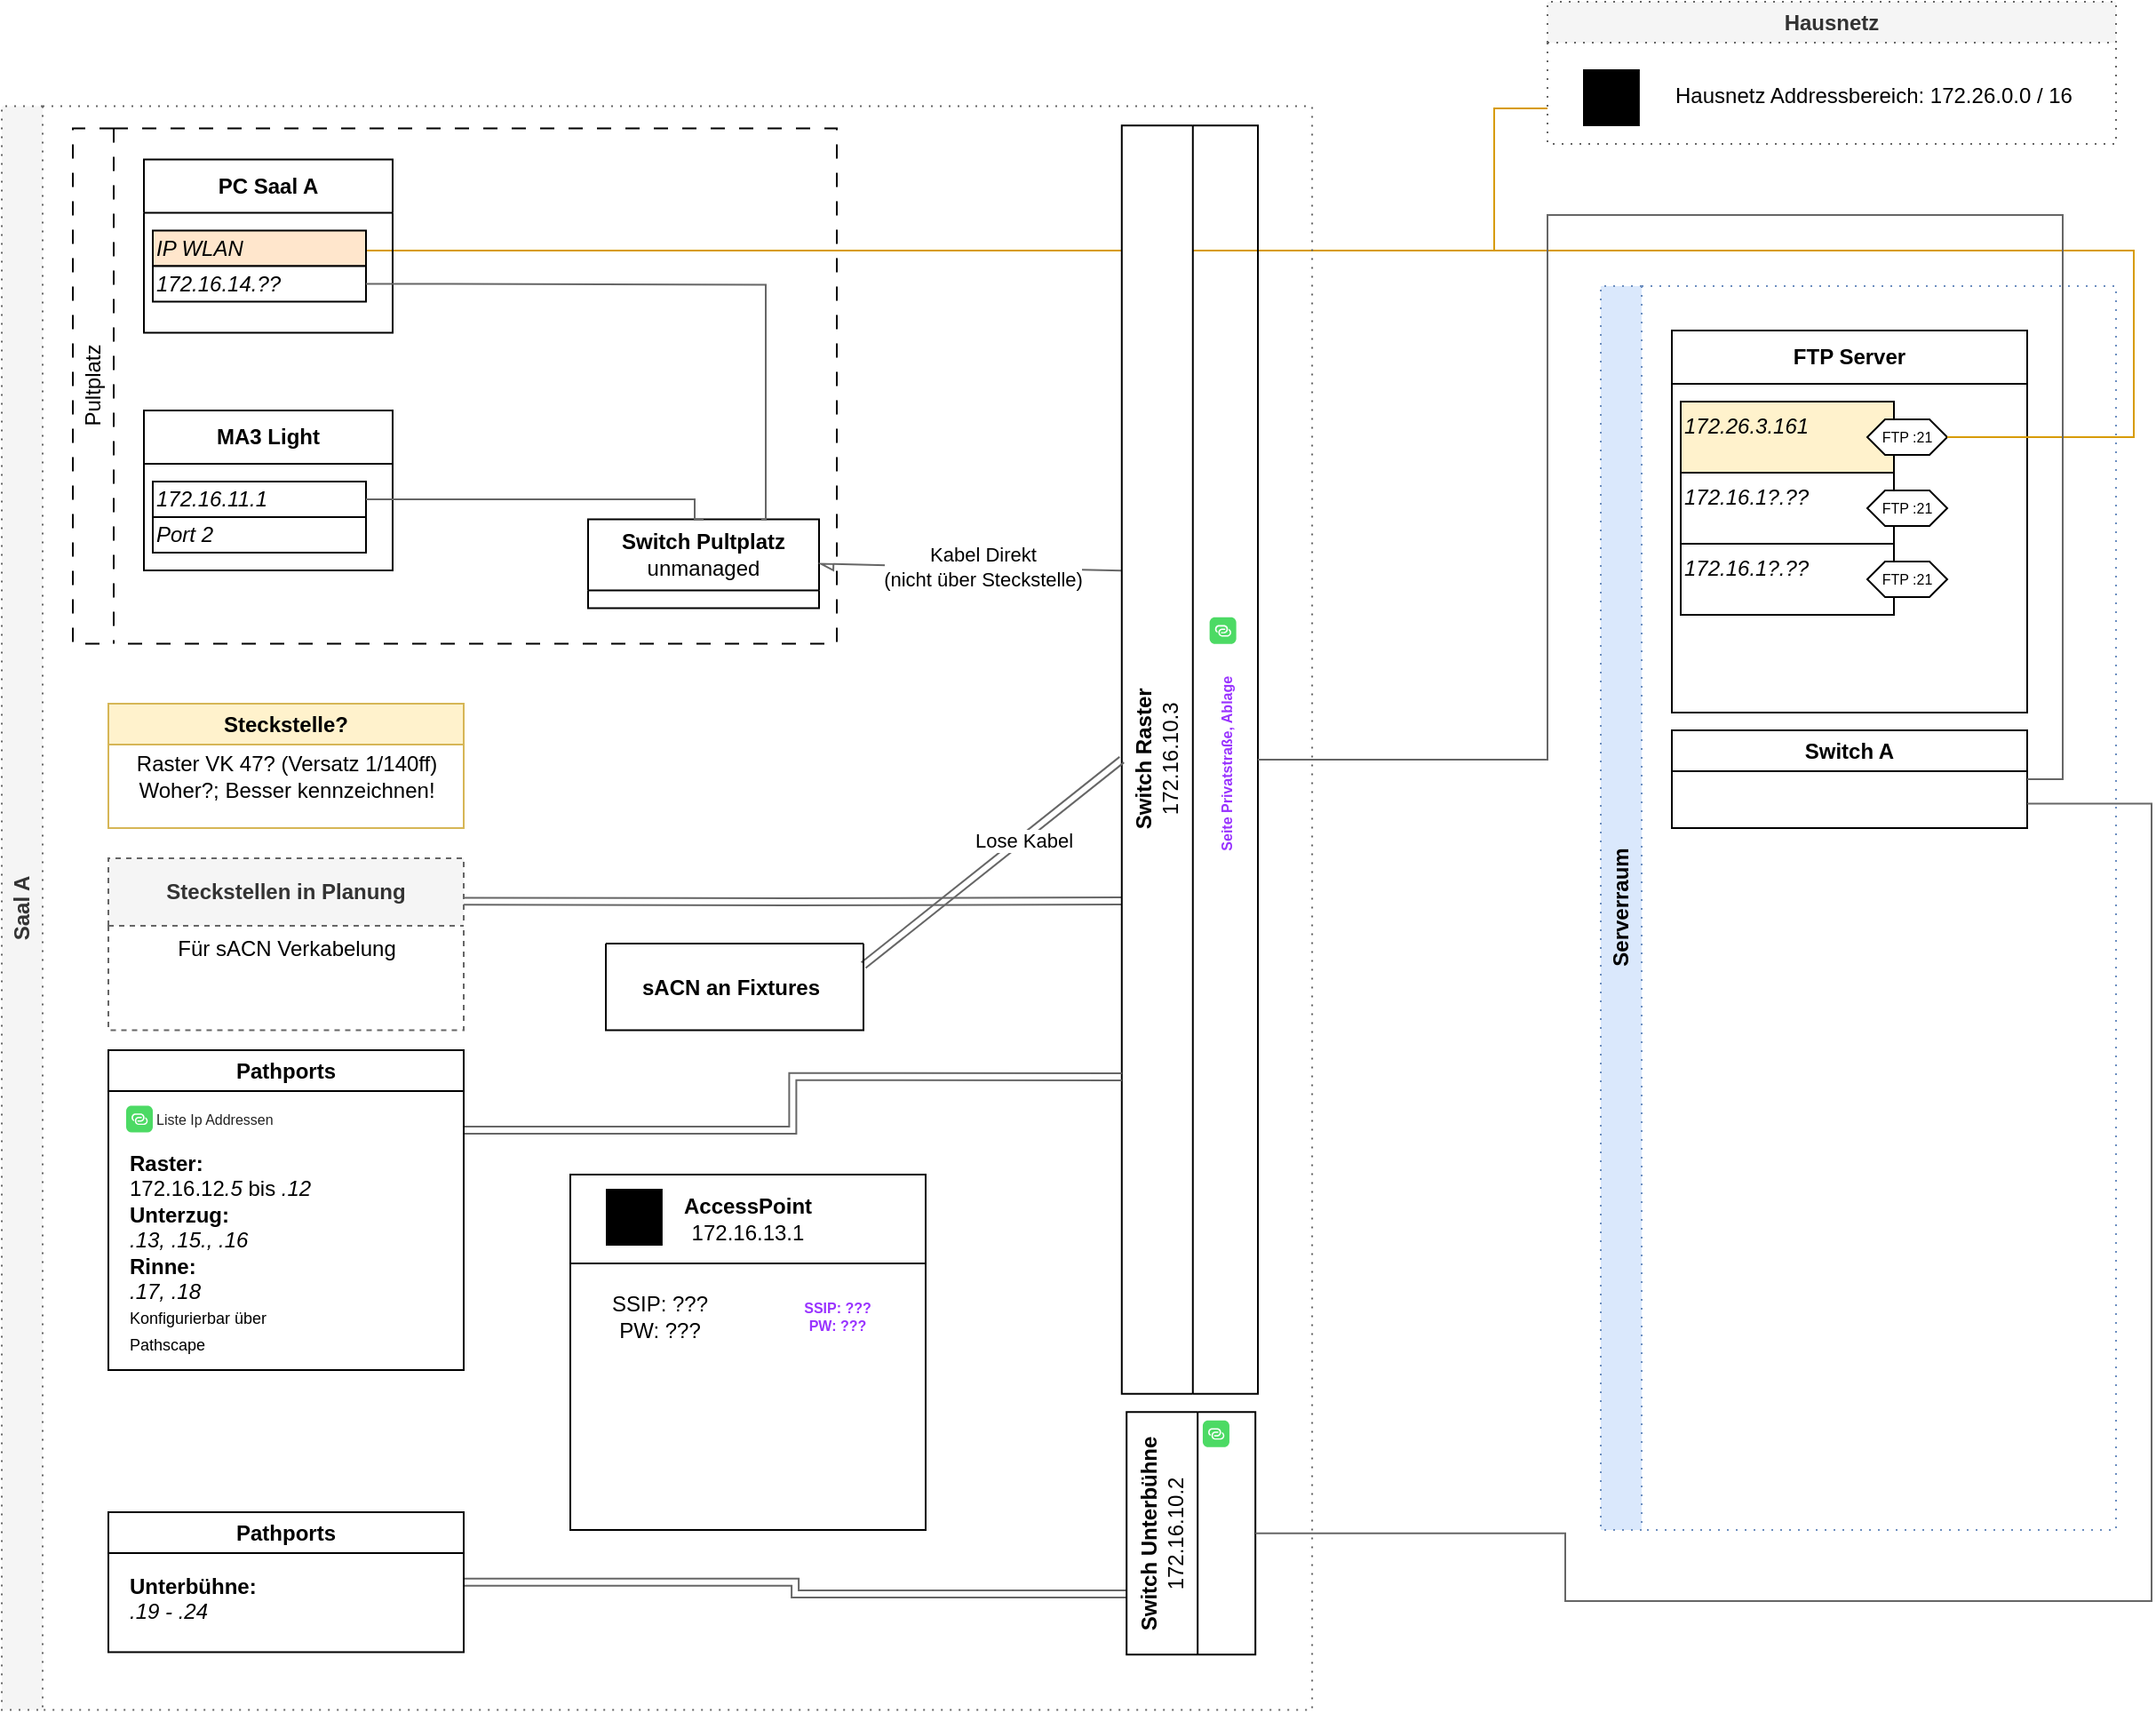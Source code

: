 <mxfile version="26.0.6" pages="2">
  <diagram name="Übersicht" id="d66fe2ae-3e9f-cf2f-6d29-e24063ad5d60">
    <mxGraphModel dx="5036" dy="1028" grid="1" gridSize="10" guides="1" tooltips="1" connect="1" arrows="1" fold="1" page="1" pageScale="1" pageWidth="1100" pageHeight="850" background="none" math="0" shadow="0">
      <root>
        <mxCell id="0" />
        <mxCell id="1" parent="0" />
        <mxCell id="_C5BNkKWTBEPGsjmn6NA-13" value="Hausnetz" style="swimlane;whiteSpace=wrap;html=1;dashed=1;dashPattern=1 4;fillColor=#f5f5f5;fontColor=#333333;strokeColor=#666666;" parent="1" vertex="1">
          <mxGeometry x="-700" y="900" width="320" height="80" as="geometry" />
        </mxCell>
        <mxCell id="_C5BNkKWTBEPGsjmn6NA-14" value="" style="sketch=1;verticalLabelPosition=bottom;sketch=0;aspect=fixed;html=1;verticalAlign=top;strokeColor=none;fillColor=#000000;align=center;outlineConnect=0;pointerEvents=1;shape=mxgraph.citrix2.wifi_router;strokeWidth=1;shadow=0;curveFitting=1;jiggle=2;gradientColor=none;" parent="_C5BNkKWTBEPGsjmn6NA-13" vertex="1">
          <mxGeometry x="20" y="38" width="31.94" height="32" as="geometry" />
        </mxCell>
        <mxCell id="_C5BNkKWTBEPGsjmn6NA-15" value="Hausnetz Addressbereich:&amp;nbsp;172.26.0.0 / 16" style="text;html=1;align=left;verticalAlign=middle;whiteSpace=wrap;rounded=0;" parent="_C5BNkKWTBEPGsjmn6NA-13" vertex="1">
          <mxGeometry x="70" y="38" width="240" height="30" as="geometry" />
        </mxCell>
        <mxCell id="_C5BNkKWTBEPGsjmn6NA-16" style="rounded=0;orthogonalLoop=1;jettySize=auto;html=1;entryX=0;entryY=0.75;entryDx=0;entryDy=0;edgeStyle=orthogonalEdgeStyle;jumpStyle=none;shadow=0;flowAnimation=0;endArrow=none;endFill=0;strokeColor=#d79b00;fillColor=#ffe6cc;" parent="1" source="_C5BNkKWTBEPGsjmn6NA-11" target="_C5BNkKWTBEPGsjmn6NA-13" edge="1">
          <mxGeometry relative="1" as="geometry">
            <Array as="points">
              <mxPoint x="-730" y="1040" />
              <mxPoint x="-730" y="960" />
            </Array>
          </mxGeometry>
        </mxCell>
        <mxCell id="_C5BNkKWTBEPGsjmn6NA-21" value="Serverraum" style="swimlane;horizontal=0;whiteSpace=wrap;html=1;dashed=1;dashPattern=1 4;fillColor=#dae8fc;strokeColor=#6c8ebf;" parent="1" vertex="1">
          <mxGeometry x="-670" y="1060" width="290" height="700" as="geometry" />
        </mxCell>
        <mxCell id="_C5BNkKWTBEPGsjmn6NA-23" value="FTP Server" style="swimlane;whiteSpace=wrap;html=1;startSize=30;" parent="_C5BNkKWTBEPGsjmn6NA-21" vertex="1">
          <mxGeometry x="40" y="25" width="200" height="215" as="geometry" />
        </mxCell>
        <mxCell id="_C5BNkKWTBEPGsjmn6NA-24" value="&lt;i&gt;172.26.3.161&lt;/i&gt;" style="rounded=0;whiteSpace=wrap;html=1;fillColor=#fff2cc;strokeColor=#000000;verticalAlign=top;align=left;" parent="_C5BNkKWTBEPGsjmn6NA-23" vertex="1">
          <mxGeometry x="5" y="40" width="120" height="40" as="geometry" />
        </mxCell>
        <mxCell id="P-Y-znH8DLPPJtFt1mMd-2" value="FTP :21" style="shape=hexagon;perimeter=hexagonPerimeter2;whiteSpace=wrap;html=1;fixedSize=1;size=10.0;fontSize=8;" parent="_C5BNkKWTBEPGsjmn6NA-23" vertex="1">
          <mxGeometry x="110" y="50" width="45" height="20" as="geometry" />
        </mxCell>
        <mxCell id="P-Y-znH8DLPPJtFt1mMd-5" value="&lt;i&gt;172.16.1?.??&lt;/i&gt;" style="rounded=0;whiteSpace=wrap;html=1;verticalAlign=top;align=left;" parent="_C5BNkKWTBEPGsjmn6NA-23" vertex="1">
          <mxGeometry x="5" y="80" width="120" height="40" as="geometry" />
        </mxCell>
        <mxCell id="P-Y-znH8DLPPJtFt1mMd-6" value="FTP :21" style="shape=hexagon;perimeter=hexagonPerimeter2;whiteSpace=wrap;html=1;fixedSize=1;size=10.0;fontSize=8;" parent="_C5BNkKWTBEPGsjmn6NA-23" vertex="1">
          <mxGeometry x="110" y="90" width="45" height="20" as="geometry" />
        </mxCell>
        <mxCell id="P-Y-znH8DLPPJtFt1mMd-8" value="&lt;i&gt;172.16.1?.??&lt;/i&gt;" style="rounded=0;whiteSpace=wrap;html=1;verticalAlign=top;align=left;" parent="_C5BNkKWTBEPGsjmn6NA-23" vertex="1">
          <mxGeometry x="5" y="120" width="120" height="40" as="geometry" />
        </mxCell>
        <mxCell id="P-Y-znH8DLPPJtFt1mMd-9" value="FTP :21" style="shape=hexagon;perimeter=hexagonPerimeter2;whiteSpace=wrap;html=1;fixedSize=1;size=10.0;fontSize=8;" parent="_C5BNkKWTBEPGsjmn6NA-23" vertex="1">
          <mxGeometry x="110" y="130" width="45" height="20" as="geometry" />
        </mxCell>
        <mxCell id="P-Y-znH8DLPPJtFt1mMd-36" value="Switch A" style="swimlane;whiteSpace=wrap;html=1;" parent="_C5BNkKWTBEPGsjmn6NA-21" vertex="1">
          <mxGeometry x="40" y="250" width="200" height="55" as="geometry" />
        </mxCell>
        <mxCell id="_C5BNkKWTBEPGsjmn6NA-22" value="Saal A" style="swimlane;horizontal=0;whiteSpace=wrap;html=1;dashed=1;dashPattern=1 4;fillColor=#f5f5f5;fontColor=#333333;strokeColor=#666666;" parent="1" vertex="1">
          <mxGeometry x="-1570" y="958.75" width="737.55" height="902.5" as="geometry">
            <mxRectangle x="-1330" y="957.5" width="40" height="70" as="alternateBounds" />
          </mxGeometry>
        </mxCell>
        <mxCell id="P-Y-znH8DLPPJtFt1mMd-15" value="&lt;span style=&quot;font-weight: normal;&quot;&gt;Pultplatz&lt;/span&gt;" style="swimlane;horizontal=0;whiteSpace=wrap;html=1;dashed=1;dashPattern=8 8;" parent="_C5BNkKWTBEPGsjmn6NA-22" vertex="1">
          <mxGeometry x="40" y="12.5" width="430" height="290" as="geometry">
            <mxRectangle x="-1290" y="970" width="40" height="80" as="alternateBounds" />
          </mxGeometry>
        </mxCell>
        <mxCell id="_C5BNkKWTBEPGsjmn6NA-10" value="PC Saal A" style="swimlane;whiteSpace=wrap;html=1;startSize=30;" parent="P-Y-znH8DLPPJtFt1mMd-15" vertex="1">
          <mxGeometry x="40" y="17.5" width="140" height="97.5" as="geometry" />
        </mxCell>
        <mxCell id="_C5BNkKWTBEPGsjmn6NA-11" value="&lt;i&gt;IP WLAN&lt;/i&gt;" style="rounded=0;whiteSpace=wrap;html=1;strokeColor=#000000;fillColor=#ffe6cc;align=left;" parent="_C5BNkKWTBEPGsjmn6NA-10" vertex="1">
          <mxGeometry x="5" y="40" width="120" height="20" as="geometry" />
        </mxCell>
        <mxCell id="_C5BNkKWTBEPGsjmn6NA-12" value="&lt;i&gt;172.16.14.??&lt;/i&gt;" style="rounded=0;whiteSpace=wrap;html=1;align=left;" parent="_C5BNkKWTBEPGsjmn6NA-10" vertex="1">
          <mxGeometry x="5" y="60" width="120" height="20" as="geometry" />
        </mxCell>
        <mxCell id="_C5BNkKWTBEPGsjmn6NA-17" value="MA3 Light" style="swimlane;whiteSpace=wrap;html=1;startSize=30;" parent="P-Y-znH8DLPPJtFt1mMd-15" vertex="1">
          <mxGeometry x="40" y="158.75" width="140" height="90" as="geometry" />
        </mxCell>
        <mxCell id="_C5BNkKWTBEPGsjmn6NA-18" value="&lt;i&gt;172.16.11.1&lt;/i&gt;" style="rounded=0;whiteSpace=wrap;html=1;align=left;" parent="_C5BNkKWTBEPGsjmn6NA-17" vertex="1">
          <mxGeometry x="5" y="40" width="120" height="20" as="geometry" />
        </mxCell>
        <mxCell id="_C5BNkKWTBEPGsjmn6NA-19" value="&lt;i&gt;Port 2&lt;/i&gt;" style="rounded=0;whiteSpace=wrap;html=1;align=left;" parent="_C5BNkKWTBEPGsjmn6NA-17" vertex="1">
          <mxGeometry x="5" y="60" width="120" height="20" as="geometry" />
        </mxCell>
        <mxCell id="P-Y-znH8DLPPJtFt1mMd-14" value="Switch Pultplatz&lt;br&gt;&lt;span style=&quot;font-weight: normal;&quot;&gt;unmanaged&lt;/span&gt;" style="swimlane;whiteSpace=wrap;html=1;startSize=40;" parent="P-Y-znH8DLPPJtFt1mMd-15" vertex="1">
          <mxGeometry x="290" y="220" width="130" height="50" as="geometry" />
        </mxCell>
        <mxCell id="P-Y-znH8DLPPJtFt1mMd-16" style="edgeStyle=orthogonalEdgeStyle;rounded=0;orthogonalLoop=1;jettySize=auto;html=1;exitX=1;exitY=0.5;exitDx=0;exitDy=0;entryX=0.5;entryY=0;entryDx=0;entryDy=0;endArrow=none;endFill=0;fillColor=#f5f5f5;strokeColor=#666666;" parent="P-Y-znH8DLPPJtFt1mMd-15" source="_C5BNkKWTBEPGsjmn6NA-18" target="P-Y-znH8DLPPJtFt1mMd-14" edge="1">
          <mxGeometry relative="1" as="geometry">
            <Array as="points">
              <mxPoint x="350" y="209" />
              <mxPoint x="350" y="220" />
            </Array>
          </mxGeometry>
        </mxCell>
        <mxCell id="P-Y-znH8DLPPJtFt1mMd-17" style="edgeStyle=orthogonalEdgeStyle;rounded=0;orthogonalLoop=1;jettySize=auto;html=1;exitX=1;exitY=0.5;exitDx=0;exitDy=0;entryX=0.75;entryY=0;entryDx=0;entryDy=0;endArrow=none;endFill=0;fillColor=#f5f5f5;strokeColor=#666666;" parent="P-Y-znH8DLPPJtFt1mMd-15" source="_C5BNkKWTBEPGsjmn6NA-12" target="P-Y-znH8DLPPJtFt1mMd-14" edge="1">
          <mxGeometry relative="1" as="geometry">
            <Array as="points">
              <mxPoint x="213" y="88" />
              <mxPoint x="390" y="88" />
              <mxPoint x="390" y="190" />
            </Array>
          </mxGeometry>
        </mxCell>
        <mxCell id="P-Y-znH8DLPPJtFt1mMd-33" style="rounded=0;orthogonalLoop=1;jettySize=auto;html=1;entryX=1;entryY=0.5;entryDx=0;entryDy=0;endArrow=async;endFill=0;fillColor=#f5f5f5;strokeColor=#666666;exitX=0.649;exitY=0;exitDx=0;exitDy=0;exitPerimeter=0;" parent="_C5BNkKWTBEPGsjmn6NA-22" source="P-Y-znH8DLPPJtFt1mMd-11" target="P-Y-znH8DLPPJtFt1mMd-14" edge="1">
          <mxGeometry relative="1" as="geometry">
            <mxPoint x="570" y="221.25" as="sourcePoint" />
          </mxGeometry>
        </mxCell>
        <mxCell id="P-Y-znH8DLPPJtFt1mMd-34" value="Kabel Direkt&lt;br&gt;(nicht über Steckstelle)" style="edgeLabel;html=1;align=center;verticalAlign=middle;resizable=0;points=[];" parent="P-Y-znH8DLPPJtFt1mMd-33" vertex="1" connectable="0">
          <mxGeometry x="0.346" y="1" relative="1" as="geometry">
            <mxPoint x="36" y="-1" as="offset" />
          </mxGeometry>
        </mxCell>
        <mxCell id="MzpsNFHrvF4brpoUTHrL-29" style="edgeStyle=orthogonalEdgeStyle;rounded=0;orthogonalLoop=1;jettySize=auto;html=1;entryX=1;entryY=0.25;entryDx=0;entryDy=0;shape=link;fillColor=#f5f5f5;strokeColor=#666666;" edge="1" parent="_C5BNkKWTBEPGsjmn6NA-22" target="MzpsNFHrvF4brpoUTHrL-26">
          <mxGeometry relative="1" as="geometry">
            <mxPoint x="630" y="447.25" as="sourcePoint" />
          </mxGeometry>
        </mxCell>
        <mxCell id="P-Y-znH8DLPPJtFt1mMd-11" value="Switch Raster&lt;br&gt;&lt;span style=&quot;font-weight: normal;&quot;&gt;172.16.10.3&lt;/span&gt;" style="swimlane;whiteSpace=wrap;html=1;startSize=40;swimlaneLine=1;glass=0;rounded=0;shadow=0;rotation=-90;" parent="_C5BNkKWTBEPGsjmn6NA-22" vertex="1">
          <mxGeometry x="311.82" y="329.43" width="713.78" height="76.63" as="geometry" />
        </mxCell>
        <mxCell id="MzpsNFHrvF4brpoUTHrL-18" value="Seite Privatstraße, Ablage" style="text;html=1;align=left;verticalAlign=top;resizable=0;points=[];autosize=1;strokeColor=none;fillColor=none;rotation=-90;fontSize=8;fontColor=#9933FF;fontStyle=1" vertex="1" parent="P-Y-znH8DLPPJtFt1mMd-11">
          <mxGeometry x="316.83" y="22" width="120" height="20" as="geometry" />
        </mxCell>
        <UserObject label="" link="172.16.10.3" id="8Z2GqEkdJc7HsG8jHnMn-7">
          <mxCell style="html=1;strokeWidth=1;shadow=0;dashed=0;shape=mxgraph.ios7.misc.link;fillColor=#4CDA64;strokeColor=none;buttonText=;strokeColor2=#222222;fontColor=#222222;fontSize=8;verticalLabelPosition=bottom;verticalAlign=top;align=center;sketch=0;" vertex="1" parent="P-Y-znH8DLPPJtFt1mMd-11">
            <mxGeometry x="368" y="-41.75" width="15" height="15" as="geometry" />
          </mxCell>
        </UserObject>
        <mxCell id="MzpsNFHrvF4brpoUTHrL-30" style="edgeStyle=orthogonalEdgeStyle;rounded=0;orthogonalLoop=1;jettySize=auto;html=1;exitX=1;exitY=0.25;exitDx=0;exitDy=0;shape=link;fillColor=#f5f5f5;strokeColor=#666666;entryX=0.25;entryY=0;entryDx=0;entryDy=0;" edge="1" parent="_C5BNkKWTBEPGsjmn6NA-22" source="P-Y-znH8DLPPJtFt1mMd-10" target="P-Y-znH8DLPPJtFt1mMd-11">
          <mxGeometry relative="1" as="geometry">
            <mxPoint x="600" y="576.25" as="targetPoint" />
          </mxGeometry>
        </mxCell>
        <mxCell id="P-Y-znH8DLPPJtFt1mMd-10" value="Pathports" style="swimlane;whiteSpace=wrap;html=1;" parent="_C5BNkKWTBEPGsjmn6NA-22" vertex="1">
          <mxGeometry x="60" y="531.25" width="200" height="180" as="geometry" />
        </mxCell>
        <mxCell id="MzpsNFHrvF4brpoUTHrL-1" value="&lt;b&gt;Raster:&lt;/b&gt; 172.16.12&lt;i&gt;.5&lt;/i&gt; bis &lt;i&gt;.12&lt;/i&gt;&lt;div&gt;&lt;b&gt;Unterzug:&lt;/b&gt;&lt;/div&gt;&lt;div&gt;&lt;i&gt;.13, .15., .16&lt;/i&gt;&lt;br&gt;&lt;b&gt;Rinne:&lt;/b&gt;&lt;/div&gt;&lt;div&gt;&lt;i&gt;.17, .18&lt;/i&gt;&lt;br&gt;&lt;/div&gt;&lt;div&gt;&lt;font style=&quot;font-size: 9px;&quot;&gt;Konfigurierbar über Pathscape&lt;/font&gt;&lt;/div&gt;" style="text;html=1;align=left;verticalAlign=top;whiteSpace=wrap;rounded=0;" vertex="1" parent="P-Y-znH8DLPPJtFt1mMd-10">
          <mxGeometry x="10" y="50" width="110" height="130" as="geometry" />
        </mxCell>
        <UserObject label="Liste Ip Addressen" link="https://cloud.schaubuehne.de/index.php/apps/files/files/577146?dir=/Abt_Beleuchtung/Stellwerk,%20Netzwerk/SAL%20Netzwerk&amp;openfile=true" linkTarget="_blank" id="MzpsNFHrvF4brpoUTHrL-4">
          <mxCell style="html=1;strokeWidth=1;shadow=0;dashed=0;shape=mxgraph.ios7.misc.link;fillColor=#4CDA64;strokeColor=none;buttonText=;strokeColor2=#222222;fontColor=#222222;fontSize=8;verticalLabelPosition=bottom;verticalAlign=middle;align=left;sketch=0;movableLabel=1;" vertex="1" parent="P-Y-znH8DLPPJtFt1mMd-10">
            <mxGeometry x="10" y="31.25" width="15" height="15" as="geometry">
              <mxPoint x="15" y="-15" as="offset" />
            </mxGeometry>
          </mxCell>
        </UserObject>
        <mxCell id="MzpsNFHrvF4brpoUTHrL-40" style="rounded=0;orthogonalLoop=1;jettySize=auto;html=1;exitX=1;exitY=0.25;exitDx=0;exitDy=0;shape=link;fillColor=#f5f5f5;strokeColor=#666666;entryX=0.5;entryY=0;entryDx=0;entryDy=0;" edge="1" parent="_C5BNkKWTBEPGsjmn6NA-22" source="P-Y-znH8DLPPJtFt1mMd-20" target="P-Y-znH8DLPPJtFt1mMd-11">
          <mxGeometry relative="1" as="geometry">
            <mxPoint x="630" y="483.25" as="targetPoint" />
          </mxGeometry>
        </mxCell>
        <mxCell id="MzpsNFHrvF4brpoUTHrL-41" value="Lose Kabel" style="edgeLabel;html=1;align=center;verticalAlign=middle;resizable=0;points=[];" vertex="1" connectable="0" parent="MzpsNFHrvF4brpoUTHrL-40">
          <mxGeometry x="0.231" y="-1" relative="1" as="geometry">
            <mxPoint as="offset" />
          </mxGeometry>
        </mxCell>
        <mxCell id="P-Y-znH8DLPPJtFt1mMd-20" value="" style="swimlane;startSize=0;" parent="_C5BNkKWTBEPGsjmn6NA-22" vertex="1">
          <mxGeometry x="340" y="471.25" width="145" height="48.75" as="geometry" />
        </mxCell>
        <mxCell id="P-Y-znH8DLPPJtFt1mMd-21" value="&lt;b&gt;sACN an Fixtures&lt;/b&gt;" style="text;html=1;align=center;verticalAlign=middle;resizable=0;points=[];autosize=1;strokeColor=none;fillColor=none;" parent="P-Y-znH8DLPPJtFt1mMd-20" vertex="1">
          <mxGeometry x="10" y="10.25" width="120" height="30" as="geometry" />
        </mxCell>
        <mxCell id="MzpsNFHrvF4brpoUTHrL-47" style="edgeStyle=orthogonalEdgeStyle;rounded=0;orthogonalLoop=1;jettySize=auto;html=1;exitX=1;exitY=0.5;exitDx=0;exitDy=0;entryX=0.25;entryY=0;entryDx=0;entryDy=0;shape=link;fillColor=#f5f5f5;strokeColor=#666666;" edge="1" parent="_C5BNkKWTBEPGsjmn6NA-22" source="MzpsNFHrvF4brpoUTHrL-11" target="P-Y-znH8DLPPJtFt1mMd-35">
          <mxGeometry relative="1" as="geometry" />
        </mxCell>
        <mxCell id="MzpsNFHrvF4brpoUTHrL-11" value="Pathports" style="swimlane;whiteSpace=wrap;html=1;" vertex="1" parent="_C5BNkKWTBEPGsjmn6NA-22">
          <mxGeometry x="60" y="791.25" width="200" height="78.75" as="geometry" />
        </mxCell>
        <mxCell id="MzpsNFHrvF4brpoUTHrL-12" value="&lt;div&gt;&lt;b&gt;Unterbühne:&lt;/b&gt;&lt;/div&gt;&lt;div&gt;&lt;i&gt;.19 - .24&lt;/i&gt;&lt;/div&gt;" style="text;html=1;align=left;verticalAlign=top;whiteSpace=wrap;rounded=0;" vertex="1" parent="MzpsNFHrvF4brpoUTHrL-11">
          <mxGeometry x="10" y="27.5" width="110" height="50" as="geometry" />
        </mxCell>
        <mxCell id="MzpsNFHrvF4brpoUTHrL-20" value="" style="ellipse;whiteSpace=wrap;html=1;align=center;aspect=fixed;fillColor=none;strokeColor=none;resizable=0;perimeter=centerPerimeter;rotatable=0;allowArrows=0;points=[];outlineConnect=1;" vertex="1" parent="_C5BNkKWTBEPGsjmn6NA-22">
          <mxGeometry x="295" y="351.25" width="10" height="10" as="geometry" />
        </mxCell>
        <mxCell id="MzpsNFHrvF4brpoUTHrL-26" value="Steckstellen in Planung" style="swimlane;whiteSpace=wrap;html=1;fillColor=#f5f5f5;fontColor=#333333;strokeColor=#666666;dashed=1;startSize=38;" vertex="1" parent="_C5BNkKWTBEPGsjmn6NA-22">
          <mxGeometry x="60" y="423.25" width="200" height="96.75" as="geometry" />
        </mxCell>
        <mxCell id="MzpsNFHrvF4brpoUTHrL-21" value="Steckstelle?" style="swimlane;whiteSpace=wrap;html=1;fillColor=#fff2cc;strokeColor=#d6b656;" vertex="1" parent="_C5BNkKWTBEPGsjmn6NA-22">
          <mxGeometry x="60" y="336.25" width="200" height="70" as="geometry" />
        </mxCell>
        <mxCell id="MzpsNFHrvF4brpoUTHrL-22" value="Raster VK 47? (Versatz 1/140ff)&lt;br&gt;Woher?; Besser kennzeichnen!" style="text;html=1;align=center;verticalAlign=middle;resizable=0;points=[];autosize=1;strokeColor=none;fillColor=none;" vertex="1" parent="MzpsNFHrvF4brpoUTHrL-21">
          <mxGeometry x="5" y="21.25" width="190" height="40" as="geometry" />
        </mxCell>
        <mxCell id="MzpsNFHrvF4brpoUTHrL-42" value="&lt;b style=&quot;text-wrap-mode: nowrap;&quot;&gt;AccessPoint&lt;/b&gt;&lt;div style=&quot;font-weight: 400; text-wrap-mode: nowrap;&quot;&gt;172.16.13.1&lt;/div&gt;" style="swimlane;whiteSpace=wrap;html=1;startSize=50;" vertex="1" parent="_C5BNkKWTBEPGsjmn6NA-22">
          <mxGeometry x="320" y="601.25" width="200" height="200" as="geometry" />
        </mxCell>
        <mxCell id="MzpsNFHrvF4brpoUTHrL-37" value="" style="sketch=1;verticalLabelPosition=bottom;sketch=0;aspect=fixed;html=1;verticalAlign=top;strokeColor=none;fillColor=#000000;align=center;outlineConnect=0;pointerEvents=1;shape=mxgraph.citrix2.wifi_router;strokeWidth=1;shadow=0;curveFitting=1;jiggle=2;gradientColor=none;" vertex="1" parent="MzpsNFHrvF4brpoUTHrL-42">
          <mxGeometry x="20" y="8" width="31.94" height="32" as="geometry" />
        </mxCell>
        <mxCell id="MzpsNFHrvF4brpoUTHrL-38" value="SSIP: ???&lt;br&gt;PW: ???" style="text;html=1;align=center;verticalAlign=middle;resizable=0;points=[];autosize=1;strokeColor=none;fillColor=none;" vertex="1" parent="MzpsNFHrvF4brpoUTHrL-42">
          <mxGeometry x="10" y="60" width="80" height="40" as="geometry" />
        </mxCell>
        <mxCell id="MzpsNFHrvF4brpoUTHrL-44" value="SSIP: ???&lt;br&gt;PW: ???" style="text;html=1;align=center;verticalAlign=middle;resizable=0;points=[];autosize=1;strokeColor=none;fillColor=none;fontSize=8;fontColor=#9933FF;fontStyle=1" vertex="1" parent="MzpsNFHrvF4brpoUTHrL-42">
          <mxGeometry x="120" y="65" width="60" height="30" as="geometry" />
        </mxCell>
        <mxCell id="P-Y-znH8DLPPJtFt1mMd-35" value="Switch Unterbühne&lt;br&gt;&lt;span style=&quot;font-weight: 400;&quot;&gt;172.16.10.2&lt;/span&gt;" style="swimlane;whiteSpace=wrap;html=1;startSize=40;swimlaneLine=1;glass=0;rounded=0;shadow=0;rotation=-90;" parent="_C5BNkKWTBEPGsjmn6NA-22" vertex="1">
          <mxGeometry x="601.14" y="766.88" width="136.41" height="72.5" as="geometry" />
        </mxCell>
        <UserObject label="" link="172.16.10.2" id="8Z2GqEkdJc7HsG8jHnMn-8">
          <mxCell style="html=1;strokeWidth=1;shadow=0;dashed=0;shape=mxgraph.ios7.misc.link;fillColor=#4CDA64;strokeColor=none;buttonText=;strokeColor2=#222222;fontColor=#222222;fontSize=8;verticalLabelPosition=bottom;verticalAlign=top;align=center;sketch=0;" vertex="1" parent="P-Y-znH8DLPPJtFt1mMd-35">
            <mxGeometry x="74.83" y="-27.27" width="15" height="15" as="geometry" />
          </mxCell>
        </UserObject>
        <mxCell id="P-Y-znH8DLPPJtFt1mMd-4" style="edgeStyle=orthogonalEdgeStyle;rounded=0;orthogonalLoop=1;jettySize=auto;html=1;entryX=0;entryY=0.75;entryDx=0;entryDy=0;fillColor=#ffe6cc;strokeColor=#d79b00;endArrow=none;endFill=0;exitX=1;exitY=0.5;exitDx=0;exitDy=0;" parent="1" source="P-Y-znH8DLPPJtFt1mMd-2" target="_C5BNkKWTBEPGsjmn6NA-13" edge="1">
          <mxGeometry relative="1" as="geometry">
            <mxPoint x="-730" y="990" as="targetPoint" />
            <Array as="points">
              <mxPoint x="-370" y="1145" />
              <mxPoint x="-370" y="1040" />
              <mxPoint x="-730" y="1040" />
              <mxPoint x="-730" y="960" />
            </Array>
          </mxGeometry>
        </mxCell>
        <mxCell id="P-Y-znH8DLPPJtFt1mMd-13" style="edgeStyle=orthogonalEdgeStyle;rounded=0;orthogonalLoop=1;jettySize=auto;html=1;exitX=1;exitY=0.5;exitDx=0;exitDy=0;entryX=0.5;entryY=1;entryDx=0;entryDy=0;fillColor=#f5f5f5;strokeColor=#666666;endArrow=none;endFill=0;" parent="1" source="P-Y-znH8DLPPJtFt1mMd-36" target="P-Y-znH8DLPPJtFt1mMd-11" edge="1">
          <mxGeometry relative="1" as="geometry">
            <Array as="points">
              <mxPoint x="-410" y="1338" />
              <mxPoint x="-410" y="1020" />
              <mxPoint x="-700" y="1020" />
              <mxPoint x="-700" y="1327" />
            </Array>
          </mxGeometry>
        </mxCell>
        <mxCell id="8Z2GqEkdJc7HsG8jHnMn-11" style="edgeStyle=orthogonalEdgeStyle;rounded=0;orthogonalLoop=1;jettySize=auto;html=1;exitX=0.5;exitY=1;exitDx=0;exitDy=0;entryX=1;entryY=0.75;entryDx=0;entryDy=0;fillColor=#f5f5f5;strokeColor=#666666;endArrow=none;endFill=0;" edge="1" parent="1" source="P-Y-znH8DLPPJtFt1mMd-35" target="P-Y-znH8DLPPJtFt1mMd-36">
          <mxGeometry relative="1" as="geometry">
            <Array as="points">
              <mxPoint x="-690" y="1762" />
              <mxPoint x="-690" y="1800" />
              <mxPoint x="-360" y="1800" />
              <mxPoint x="-360" y="1351" />
            </Array>
          </mxGeometry>
        </mxCell>
        <mxCell id="MzpsNFHrvF4brpoUTHrL-33" value="Für sACN Verkabelung" style="text;html=1;align=center;verticalAlign=middle;resizable=0;points=[];autosize=1;strokeColor=none;fillColor=none;" vertex="1" parent="1">
          <mxGeometry x="-1485" y="1418" width="150" height="30" as="geometry" />
        </mxCell>
      </root>
    </mxGraphModel>
  </diagram>
  <diagram id="LkmLFInu36DlAiiVUFTq" name="A-Raster-Pathports">
    <mxGraphModel grid="1" page="1" gridSize="10" guides="1" tooltips="1" connect="1" arrows="1" fold="1" pageScale="1" pageWidth="827" pageHeight="1169" math="0" shadow="0">
      <root>
        <mxCell id="0" />
        <mxCell id="1" parent="0" />
      </root>
    </mxGraphModel>
  </diagram>
</mxfile>
